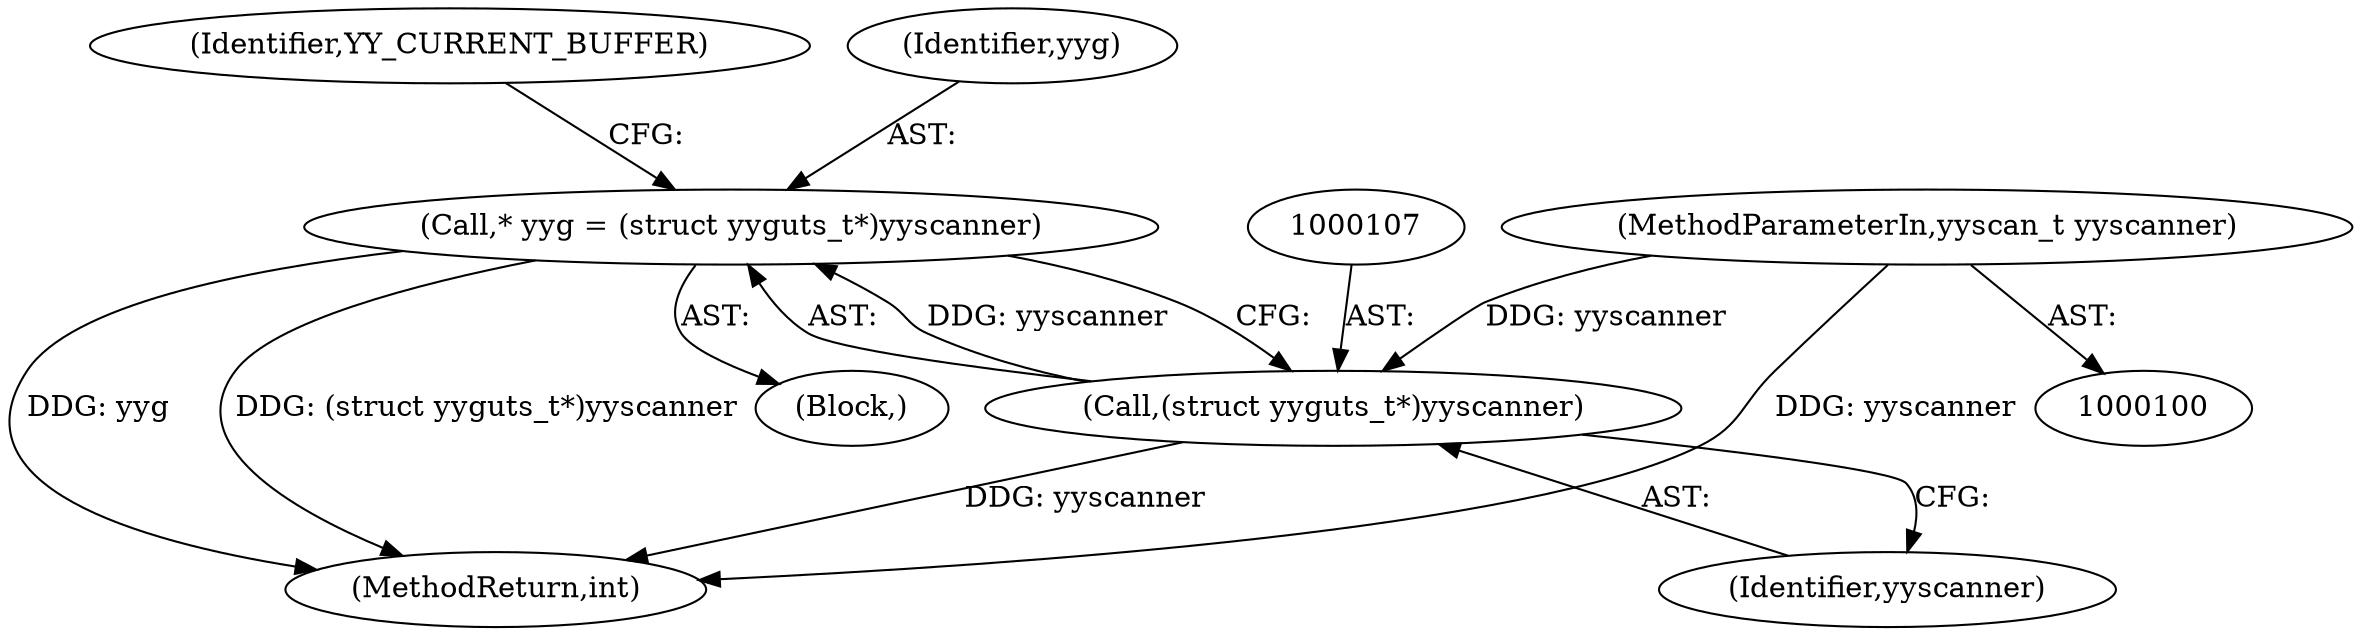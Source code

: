 digraph "0_yara_3119b232c9c453c98d8fa8b6ae4e37ba18117cd4_0@pointer" {
"1000104" [label="(Call,* yyg = (struct yyguts_t*)yyscanner)"];
"1000106" [label="(Call,(struct yyguts_t*)yyscanner)"];
"1000101" [label="(MethodParameterIn,yyscan_t yyscanner)"];
"1000102" [label="(Block,)"];
"1000116" [label="(MethodReturn,int)"];
"1000106" [label="(Call,(struct yyguts_t*)yyscanner)"];
"1000111" [label="(Identifier,YY_CURRENT_BUFFER)"];
"1000105" [label="(Identifier,yyg)"];
"1000101" [label="(MethodParameterIn,yyscan_t yyscanner)"];
"1000104" [label="(Call,* yyg = (struct yyguts_t*)yyscanner)"];
"1000108" [label="(Identifier,yyscanner)"];
"1000104" -> "1000102"  [label="AST: "];
"1000104" -> "1000106"  [label="CFG: "];
"1000105" -> "1000104"  [label="AST: "];
"1000106" -> "1000104"  [label="AST: "];
"1000111" -> "1000104"  [label="CFG: "];
"1000104" -> "1000116"  [label="DDG: yyg"];
"1000104" -> "1000116"  [label="DDG: (struct yyguts_t*)yyscanner"];
"1000106" -> "1000104"  [label="DDG: yyscanner"];
"1000106" -> "1000108"  [label="CFG: "];
"1000107" -> "1000106"  [label="AST: "];
"1000108" -> "1000106"  [label="AST: "];
"1000106" -> "1000116"  [label="DDG: yyscanner"];
"1000101" -> "1000106"  [label="DDG: yyscanner"];
"1000101" -> "1000100"  [label="AST: "];
"1000101" -> "1000116"  [label="DDG: yyscanner"];
}
